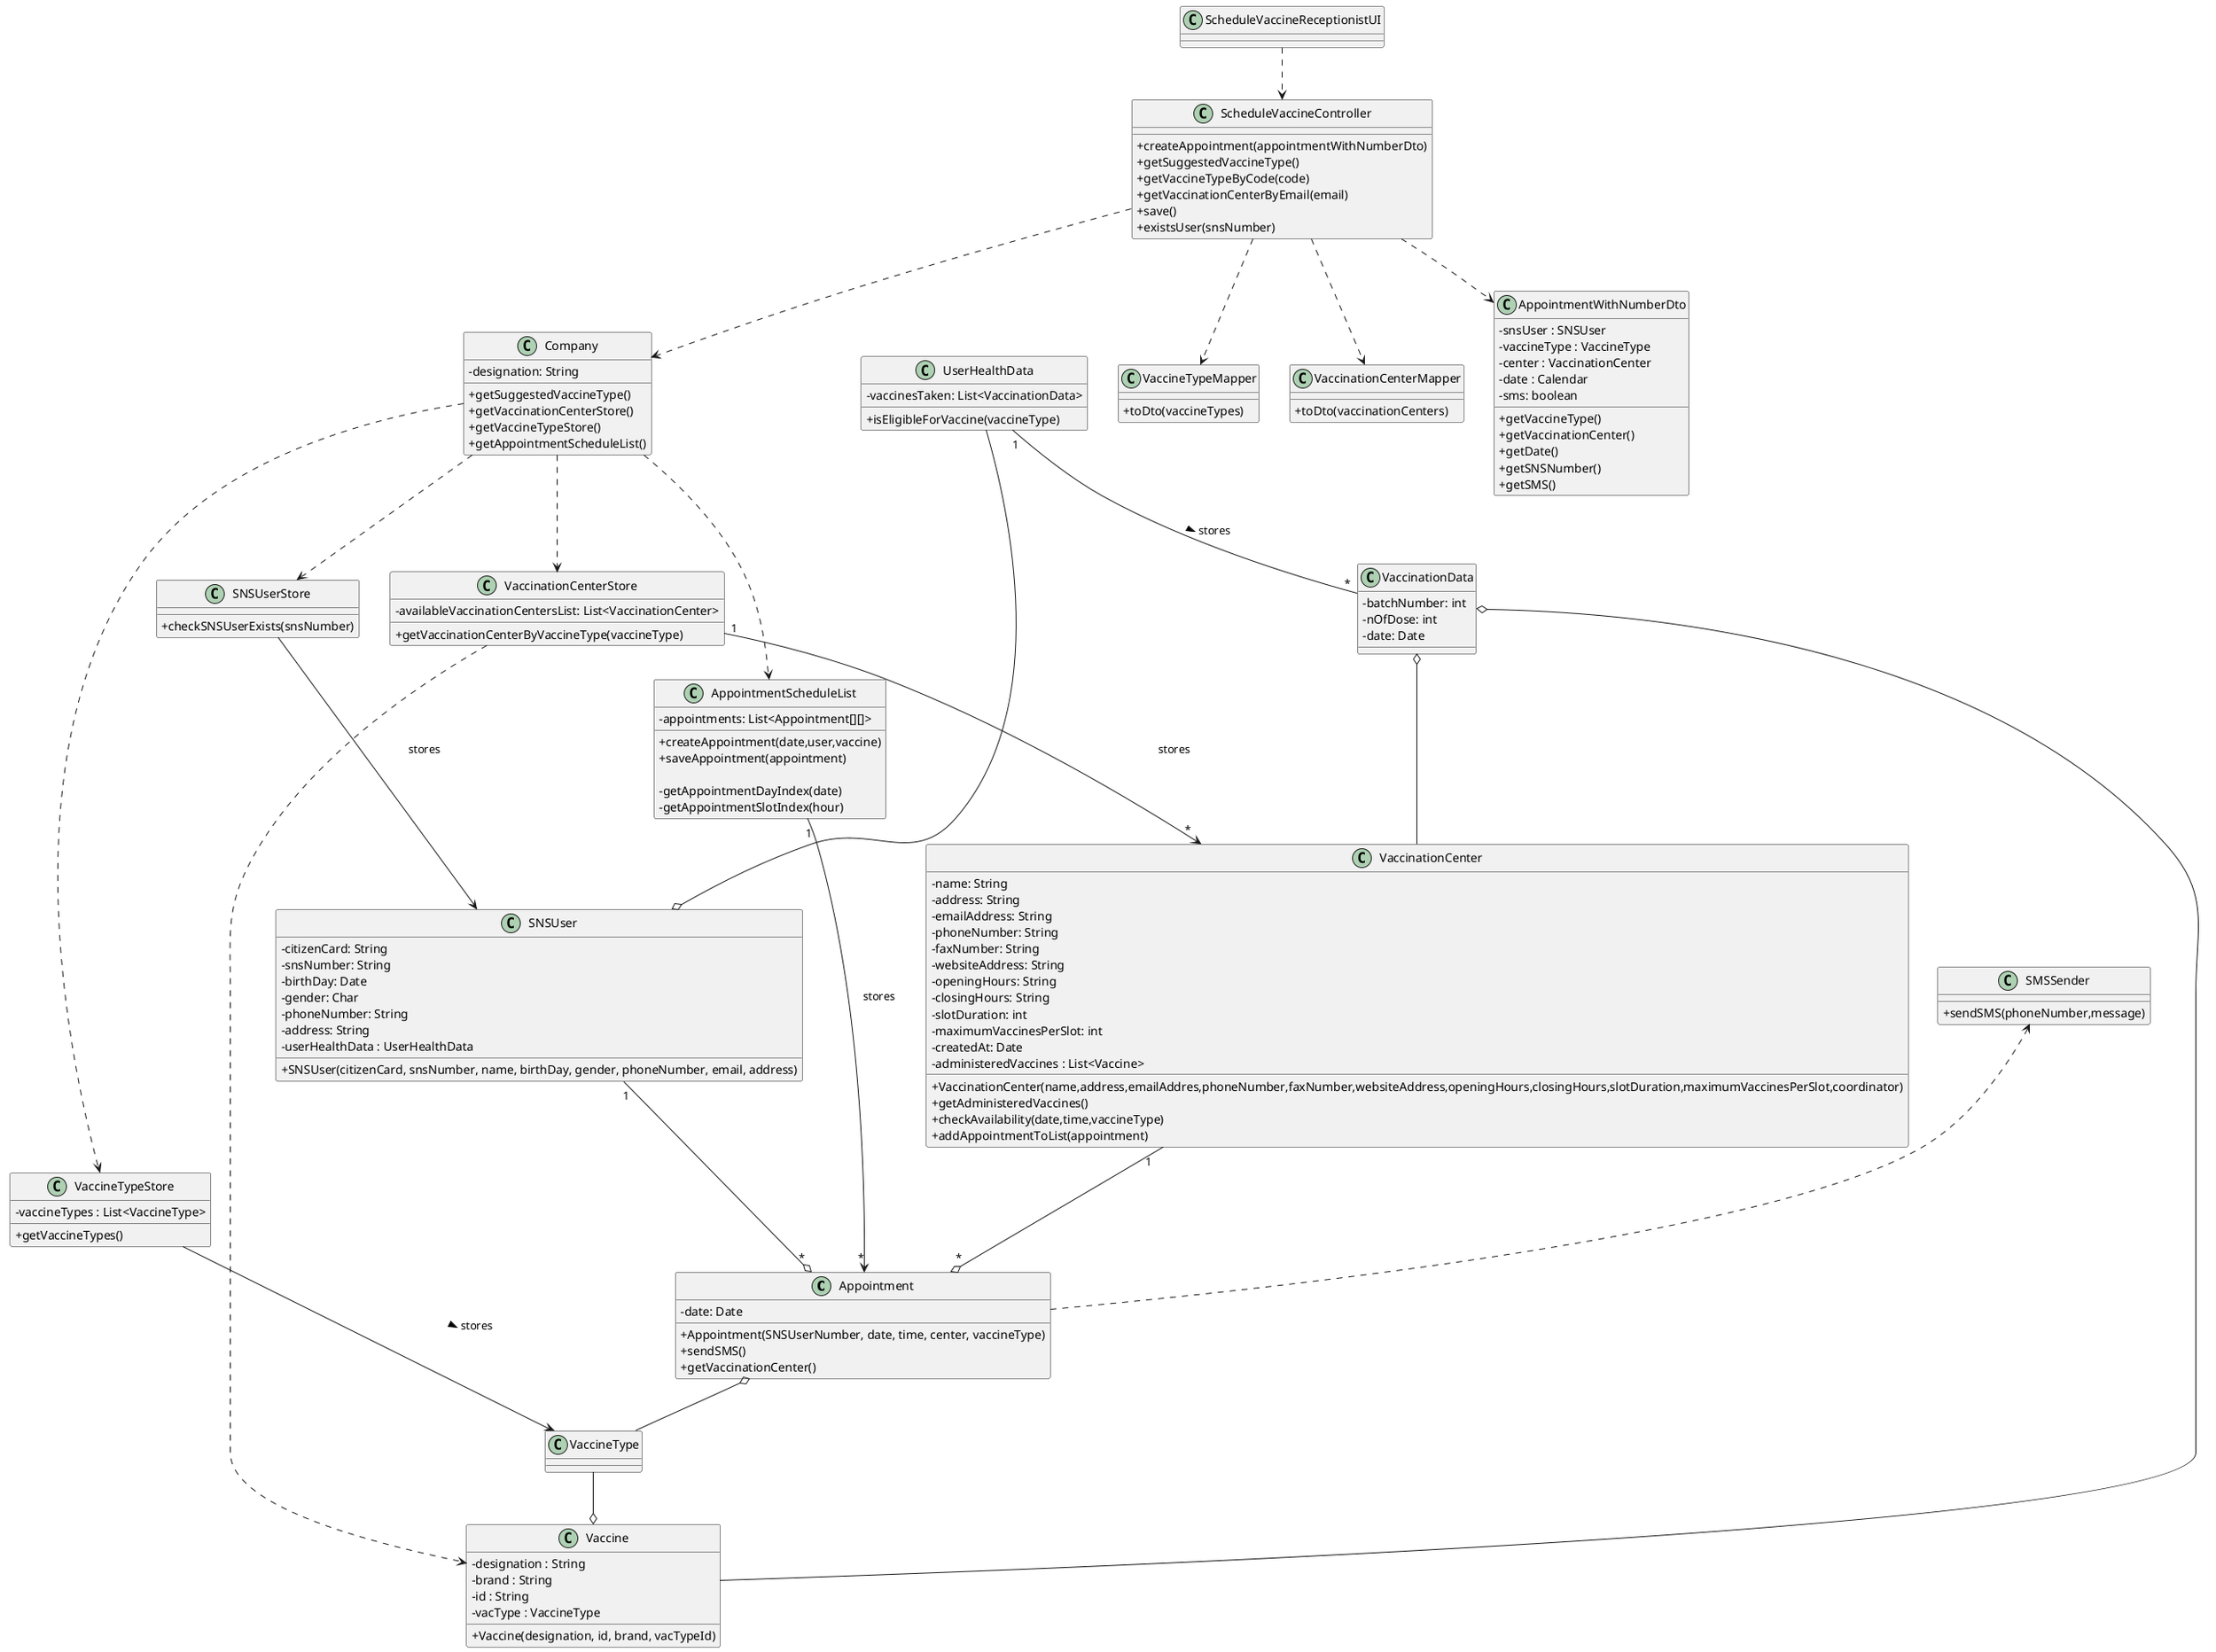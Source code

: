 @startuml US02_CD
skinparam classAttributeIconSize 0

class Appointment {
  - date: Date
  +Appointment(SNSUserNumber, date, time, center, vaccineType)
  +sendSMS()
  +getVaccinationCenter()
}

class AppointmentScheduleList {
  -appointments: List<Appointment[][]>
  +createAppointment(date,user,vaccine)
  +saveAppointment(appointment)

  -getAppointmentDayIndex(date)
  -getAppointmentSlotIndex(hour)
}

class Vaccine   {
  -designation : String
  -brand : String
  -id : String
  -vacType : VaccineType

  +Vaccine(designation, id, brand, vacTypeId)
}

class ScheduleVaccineReceptionistUI {}

class ScheduleVaccineController {
  +createAppointment(appointmentWithNumberDto)
  +getSuggestedVaccineType()
  +getVaccineTypeByCode(code)
  +getVaccinationCenterByEmail(email)
  +save()
  +existsUser(snsNumber)
}

class Company {
  -designation: String
  +getSuggestedVaccineType()
  +getVaccinationCenterStore()
  +getVaccineTypeStore()
  +getAppointmentScheduleList()
}

class SNSUser {
  - citizenCard: String 
  - snsNumber: String 
  - birthDay: Date 
  - gender: Char
  - phoneNumber: String 
  - address: String
  - userHealthData : UserHealthData
  + SNSUser(citizenCard, snsNumber, name, birthDay, gender, phoneNumber, email, address)
  }

class UserHealthData {
 - vaccinesTaken: List<VaccinationData>
 +isEligibleForVaccine(vaccineType)
}

class VaccinationData {
  - batchNumber: int
  - nOfDose: int
  - date: Date
}

class VaccinationCenter{
  - name: String
  - address: String
  - emailAddress: String
  - phoneNumber: String
  - faxNumber: String
  - websiteAddress: String
  - openingHours: String
  - closingHours: String
  - slotDuration: int
  - maximumVaccinesPerSlot: int
  - createdAt: Date
  - administeredVaccines : List<Vaccine>
  +VaccinationCenter(name,address,emailAddres,phoneNumber,faxNumber,websiteAddress,openingHours,closingHours,slotDuration,maximumVaccinesPerSlot,coordinator)
  +getAdministeredVaccines()
  +checkAvailability(date,time,vaccineType)
  +addAppointmentToList(appointment)
}

class VaccinationCenterStore {
-availableVaccinationCentersList: List<VaccinationCenter>
+getVaccinationCenterByVaccineType(vaccineType)
}

class VaccineType {}

class VaccineTypeStore {
  -vaccineTypes : List<VaccineType>
  +getVaccineTypes()
}

class SMSSender {
  +sendSMS(phoneNumber,message)
}

class VaccineTypeMapper {
+toDto(vaccineTypes)
}

class VaccinationCenterMapper {
  +toDto(vaccinationCenters)
}

class AppointmentWithNumberDto {
  -snsUser : SNSUser
  -vaccineType : VaccineType
  -center : VaccinationCenter
  -date : Calendar
  -sms: boolean
  +getVaccineType()
  +getVaccinationCenter()
  +getDate()
  +getSNSNumber()
  +getSMS()
}

class SNSUserStore {
  +checkSNSUserExists(snsNumber)                           
}

ScheduleVaccineReceptionistUI ..> ScheduleVaccineController
ScheduleVaccineController ..> Company
Company ..> VaccinationCenterStore
Company ..> VaccineTypeStore
Company ..> AppointmentScheduleList
Company ..> SNSUserStore
VaccinationCenterStore "1" --> "*" VaccinationCenter : stores
VaccinationCenter "1" --o "*" Appointment
SNSUser "1" --o "*" Appointment
AppointmentScheduleList "1" --> "*" Appointment : stores
VaccinationData o-- Vaccine
VaccinationData o--  VaccinationCenter
UserHealthData  --o SNSUser
UserHealthData "1" -- "*" VaccinationData : stores >
Appointment o-- VaccineType
SMSSender <.. Appointment
VaccineType --o Vaccine 
VaccinationCenterStore ..> Vaccine
ScheduleVaccineController ..> AppointmentWithNumberDto
ScheduleVaccineController ..> VaccinationCenterMapper
ScheduleVaccineController ..> VaccineTypeMapper 
VaccineTypeStore --> VaccineType : stores > 
SNSUserStore --> SNSUser : stores
@enduml